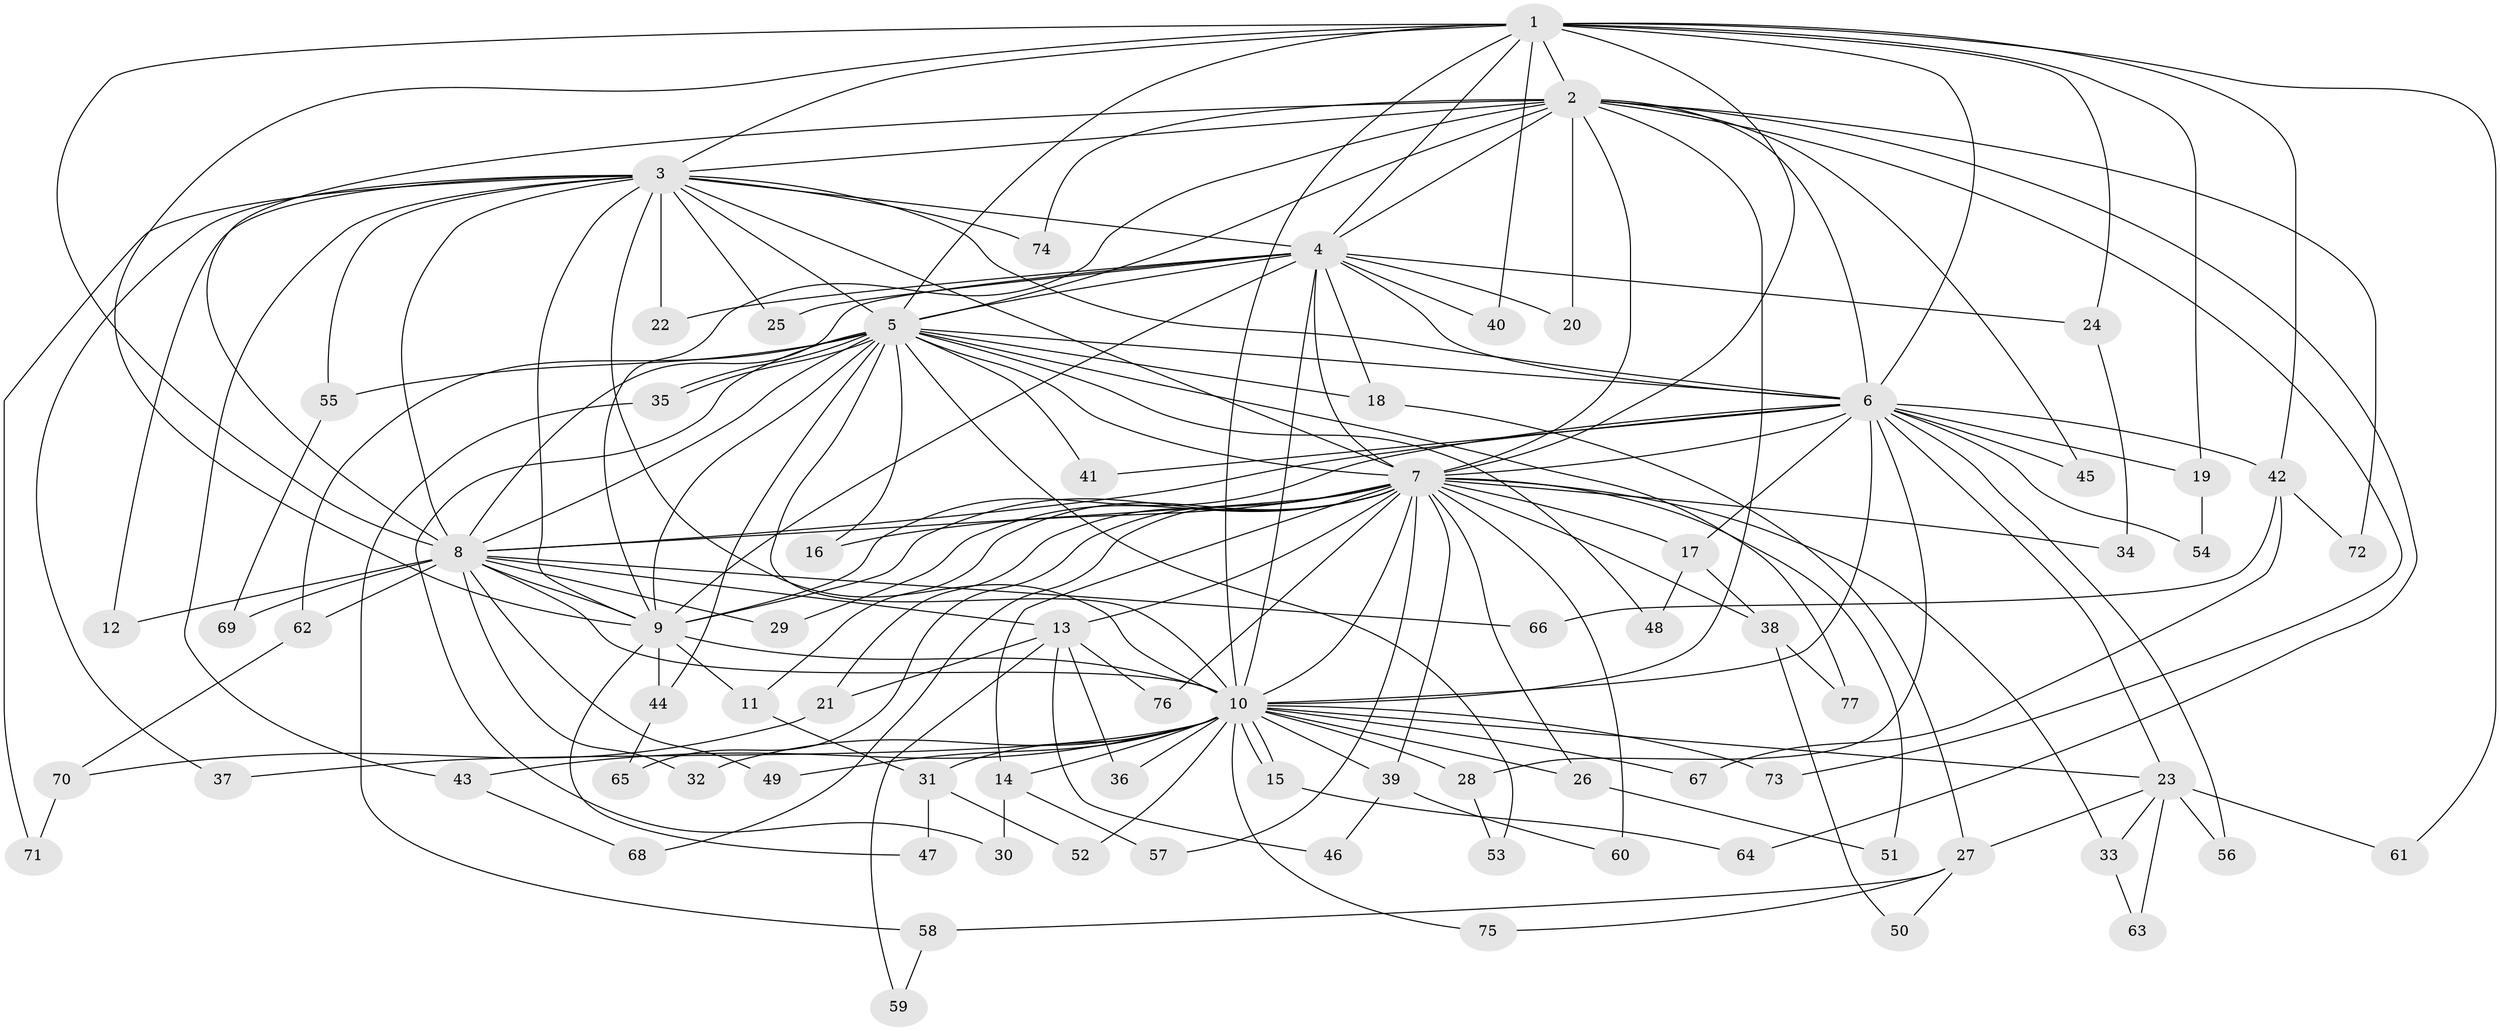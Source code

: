 // Generated by graph-tools (version 1.1) at 2025/11/02/27/25 16:11:00]
// undirected, 77 vertices, 179 edges
graph export_dot {
graph [start="1"]
  node [color=gray90,style=filled];
  1;
  2;
  3;
  4;
  5;
  6;
  7;
  8;
  9;
  10;
  11;
  12;
  13;
  14;
  15;
  16;
  17;
  18;
  19;
  20;
  21;
  22;
  23;
  24;
  25;
  26;
  27;
  28;
  29;
  30;
  31;
  32;
  33;
  34;
  35;
  36;
  37;
  38;
  39;
  40;
  41;
  42;
  43;
  44;
  45;
  46;
  47;
  48;
  49;
  50;
  51;
  52;
  53;
  54;
  55;
  56;
  57;
  58;
  59;
  60;
  61;
  62;
  63;
  64;
  65;
  66;
  67;
  68;
  69;
  70;
  71;
  72;
  73;
  74;
  75;
  76;
  77;
  1 -- 2;
  1 -- 3;
  1 -- 4;
  1 -- 5;
  1 -- 6;
  1 -- 7;
  1 -- 8;
  1 -- 9;
  1 -- 10;
  1 -- 19;
  1 -- 24;
  1 -- 40;
  1 -- 42;
  1 -- 61;
  2 -- 3;
  2 -- 4;
  2 -- 5;
  2 -- 6;
  2 -- 7;
  2 -- 8;
  2 -- 9;
  2 -- 10;
  2 -- 20;
  2 -- 45;
  2 -- 64;
  2 -- 72;
  2 -- 73;
  2 -- 74;
  3 -- 4;
  3 -- 5;
  3 -- 6;
  3 -- 7;
  3 -- 8;
  3 -- 9;
  3 -- 10;
  3 -- 12;
  3 -- 22;
  3 -- 25;
  3 -- 37;
  3 -- 43;
  3 -- 55;
  3 -- 71;
  3 -- 74;
  4 -- 5;
  4 -- 6;
  4 -- 7;
  4 -- 8;
  4 -- 9;
  4 -- 10;
  4 -- 18;
  4 -- 20;
  4 -- 22;
  4 -- 24;
  4 -- 25;
  4 -- 40;
  5 -- 6;
  5 -- 7;
  5 -- 8;
  5 -- 9;
  5 -- 10;
  5 -- 16;
  5 -- 18;
  5 -- 30;
  5 -- 35;
  5 -- 35;
  5 -- 41;
  5 -- 44;
  5 -- 48;
  5 -- 53;
  5 -- 55;
  5 -- 62;
  5 -- 77;
  6 -- 7;
  6 -- 8;
  6 -- 9;
  6 -- 10;
  6 -- 17;
  6 -- 19;
  6 -- 23;
  6 -- 28;
  6 -- 41;
  6 -- 42;
  6 -- 45;
  6 -- 54;
  6 -- 56;
  7 -- 8;
  7 -- 9;
  7 -- 10;
  7 -- 11;
  7 -- 13;
  7 -- 14;
  7 -- 16;
  7 -- 17;
  7 -- 21;
  7 -- 26;
  7 -- 29;
  7 -- 33;
  7 -- 34;
  7 -- 38;
  7 -- 39;
  7 -- 51;
  7 -- 57;
  7 -- 60;
  7 -- 65;
  7 -- 68;
  7 -- 76;
  8 -- 9;
  8 -- 10;
  8 -- 12;
  8 -- 13;
  8 -- 29;
  8 -- 32;
  8 -- 49;
  8 -- 62;
  8 -- 66;
  8 -- 69;
  9 -- 10;
  9 -- 11;
  9 -- 44;
  9 -- 47;
  10 -- 14;
  10 -- 15;
  10 -- 15;
  10 -- 23;
  10 -- 26;
  10 -- 28;
  10 -- 31;
  10 -- 32;
  10 -- 36;
  10 -- 37;
  10 -- 39;
  10 -- 43;
  10 -- 49;
  10 -- 52;
  10 -- 67;
  10 -- 73;
  10 -- 75;
  11 -- 31;
  13 -- 21;
  13 -- 36;
  13 -- 46;
  13 -- 59;
  13 -- 76;
  14 -- 30;
  14 -- 57;
  15 -- 64;
  17 -- 38;
  17 -- 48;
  18 -- 27;
  19 -- 54;
  21 -- 70;
  23 -- 27;
  23 -- 33;
  23 -- 56;
  23 -- 61;
  23 -- 63;
  24 -- 34;
  26 -- 51;
  27 -- 50;
  27 -- 58;
  27 -- 75;
  28 -- 53;
  31 -- 47;
  31 -- 52;
  33 -- 63;
  35 -- 58;
  38 -- 50;
  38 -- 77;
  39 -- 46;
  39 -- 60;
  42 -- 66;
  42 -- 67;
  42 -- 72;
  43 -- 68;
  44 -- 65;
  55 -- 69;
  58 -- 59;
  62 -- 70;
  70 -- 71;
}
